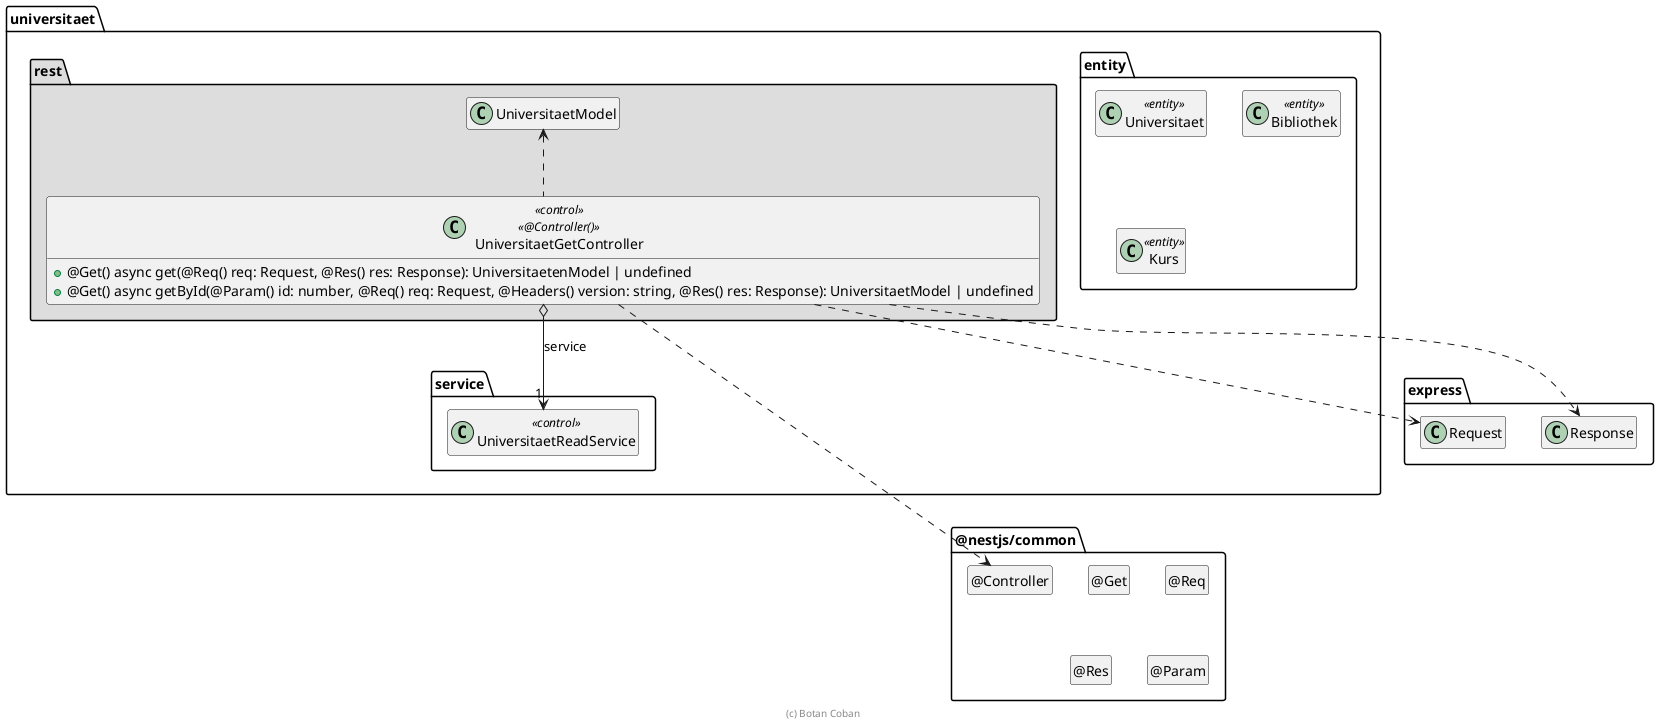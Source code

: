 ' Copyright (C) 2019 - present Juergen Zimmermann, Hochschule Karlsruhe
' Copyright (C) 2019 - present Botan Coban
'
' This program is free software: you can redistribute it and/or modify
' it under the terms of the GNU General Public License as published by
' the Free Software Foundation, either version 3 of the License, or
' (at your option) any later version.
'
' This program is distributed in the hope that it will be useful,
' but WITHOUT ANY WARRANTY; without even the implied warranty of
' MERCHANTABILITY or FITNESS FOR A PARTICULAR PURPOSE.  See the
' GNU General Public License for more details.
'
' You should have received a copy of the GNU General Public License
' along with this program.  If not, see <https://www.gnu.org/licenses/>.

' Preview durch <Alt>d

@startuml Controller-Klasse

package @nestjs/common {
  class "@Controller" as Controller
  hide Controller circle

  class "@Get" as Get
  hide Get circle

  class "@Req" as Req
  hide Req circle

  class "@Res" as Res
  hide Res circle

  class "@Param" as Param
  hide Param circle
}

package express {
  class Request
  class Response

  Response .[hidden].> Controller
}

package universitaet {
  package entity #FFFFFF {
    class Universitaet <<entity>>
    class Bibliothek <<entity>>
    class Kurs <<entity>>
  }

  package service {
    class UniversitaetReadService << control >>
  }

  package rest #DDDDDD {
    class UniversitaetGetController << control >> << @Controller() >> {
      + @Get() async get(@Req() req: Request, @Res() res: Response): UniversitaetenModel | undefined
      + @Get() async getById(@Param() id: number, @Req() req: Request, @Headers() version: string, @Res() res: Response): UniversitaetModel | undefined
    }

    UniversitaetGetController o--> "1" UniversitaetReadService : service

    UniversitaetGetController ..> Controller
    UniversitaetGetController ..> Request
    UniversitaetGetController ..> Response
    UniversitaetGetController .up.> UniversitaetModel
  }
}

hide empty members

footer (c) Botan Coban

@enduml
